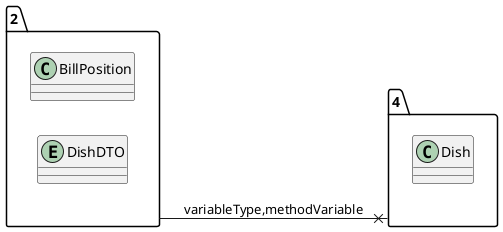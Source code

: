 @startuml 
allow_mixing
left to right direction
package "2"{
class BillPosition
entity DishDTO

}
package "4"{
class Dish

}
"2" --x "4":variableType,methodVariable
@enduml